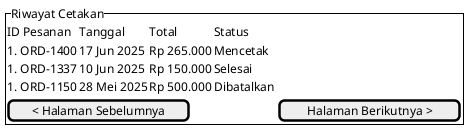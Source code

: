 @startsalt
skinparam backgroundColor transparent
{^"Riwayat Cetakan"
  {
     ID Pesanan | Tanggal | Total | Status
     #ORD-1400 | 17 Jun 2025 | Rp 265.000 | Mencetak
     #ORD-1337 | 10 Jun 2025 | Rp 150.000  | Selesai
     #ORD-1150 | 28 Mei 2025 | Rp 500.000 | Dibatalkan
  }
  [ < Halaman Sebelumnya ] | [ Halaman Berikutnya > ]
}
@endsalt

